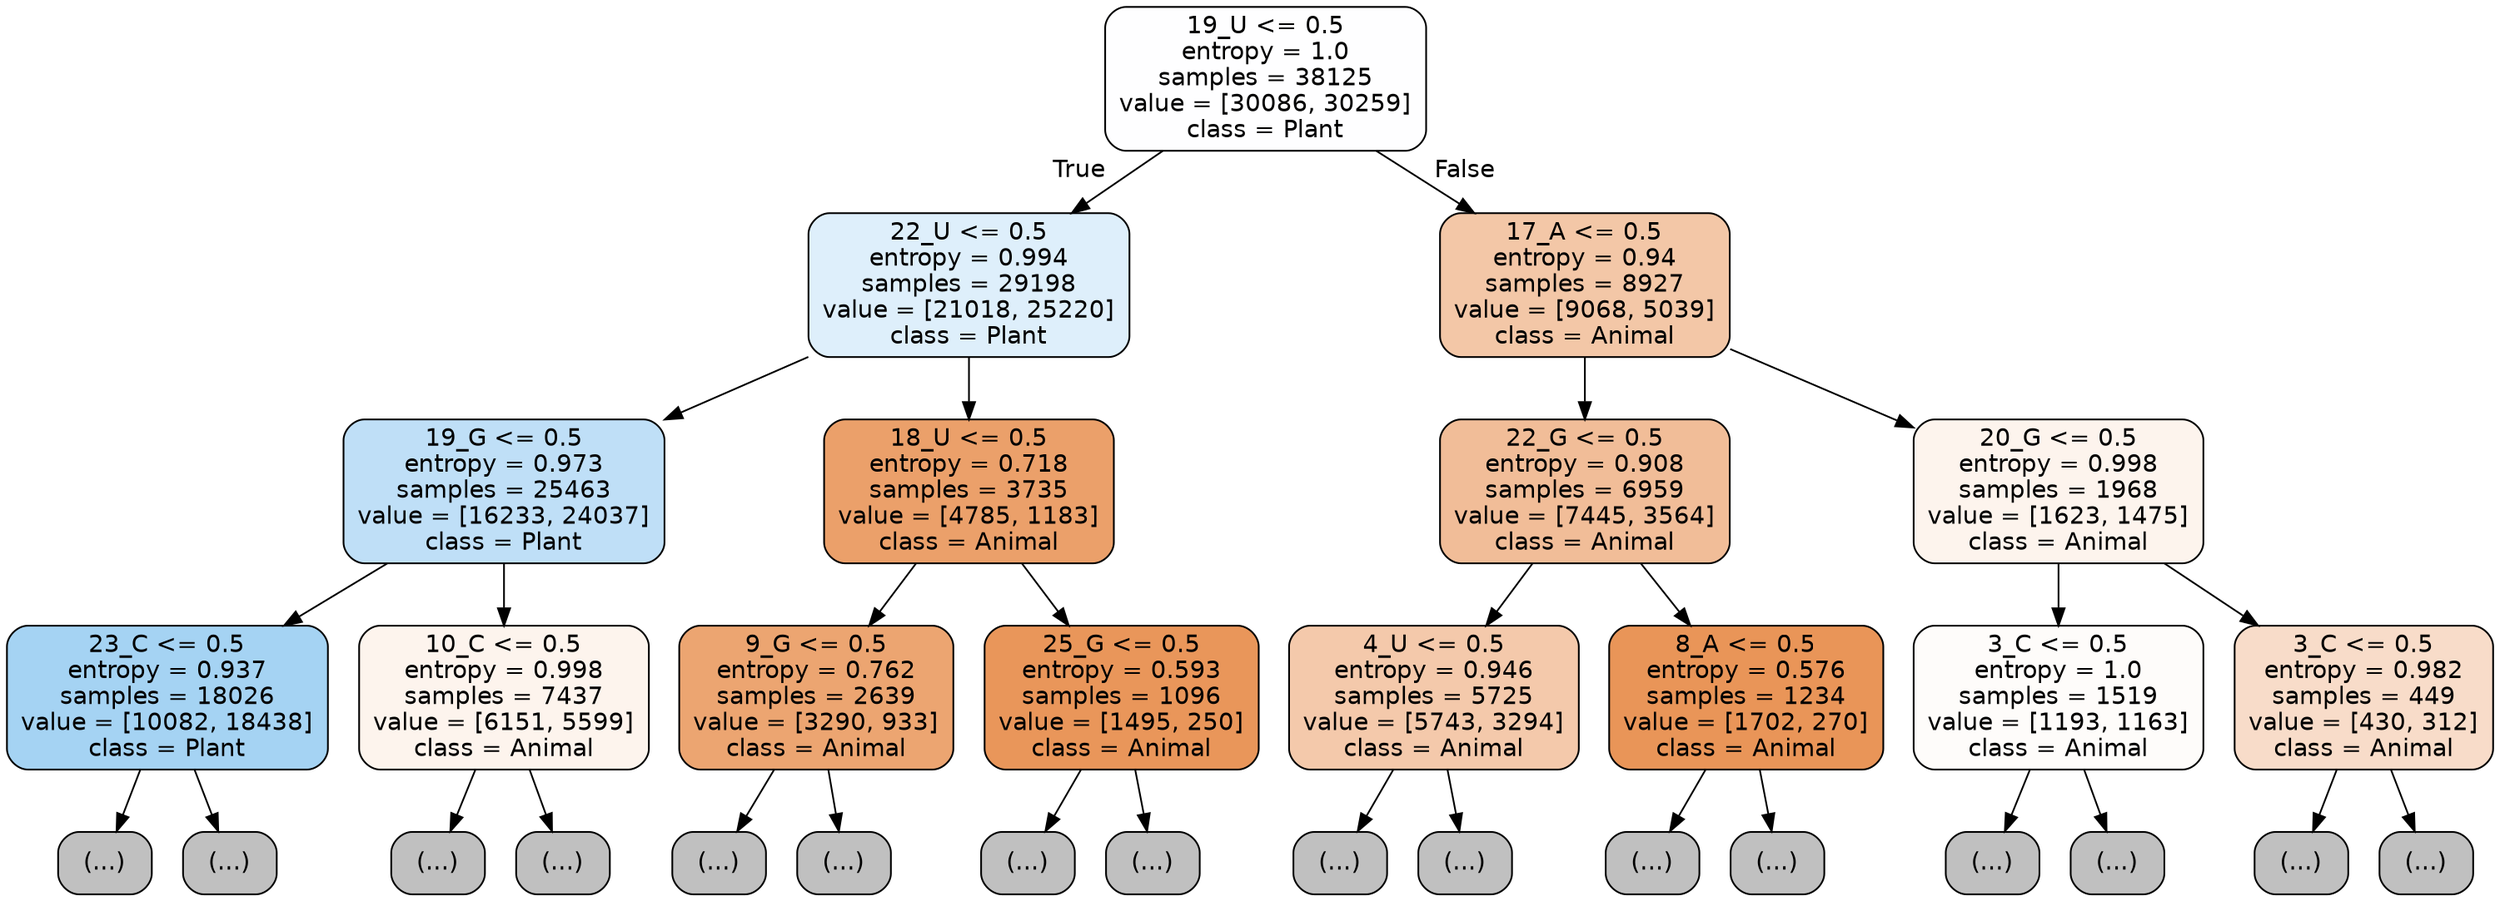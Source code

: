 digraph Tree {
node [shape=box, style="filled, rounded", color="black", fontname="helvetica"] ;
edge [fontname="helvetica"] ;
0 [label="19_U <= 0.5\nentropy = 1.0\nsamples = 38125\nvalue = [30086, 30259]\nclass = Plant", fillcolor="#fefeff"] ;
1 [label="22_U <= 0.5\nentropy = 0.994\nsamples = 29198\nvalue = [21018, 25220]\nclass = Plant", fillcolor="#deeffb"] ;
0 -> 1 [labeldistance=2.5, labelangle=45, headlabel="True"] ;
2 [label="19_G <= 0.5\nentropy = 0.973\nsamples = 25463\nvalue = [16233, 24037]\nclass = Plant", fillcolor="#bfdff7"] ;
1 -> 2 ;
3 [label="23_C <= 0.5\nentropy = 0.937\nsamples = 18026\nvalue = [10082, 18438]\nclass = Plant", fillcolor="#a5d3f3"] ;
2 -> 3 ;
4 [label="(...)", fillcolor="#C0C0C0"] ;
3 -> 4 ;
7087 [label="(...)", fillcolor="#C0C0C0"] ;
3 -> 7087 ;
7322 [label="10_C <= 0.5\nentropy = 0.998\nsamples = 7437\nvalue = [6151, 5599]\nclass = Animal", fillcolor="#fdf4ed"] ;
2 -> 7322 ;
7323 [label="(...)", fillcolor="#C0C0C0"] ;
7322 -> 7323 ;
10350 [label="(...)", fillcolor="#C0C0C0"] ;
7322 -> 10350 ;
11129 [label="18_U <= 0.5\nentropy = 0.718\nsamples = 3735\nvalue = [4785, 1183]\nclass = Animal", fillcolor="#eba06a"] ;
1 -> 11129 ;
11130 [label="9_G <= 0.5\nentropy = 0.762\nsamples = 2639\nvalue = [3290, 933]\nclass = Animal", fillcolor="#eca571"] ;
11129 -> 11130 ;
11131 [label="(...)", fillcolor="#C0C0C0"] ;
11130 -> 11131 ;
11932 [label="(...)", fillcolor="#C0C0C0"] ;
11130 -> 11932 ;
12195 [label="25_G <= 0.5\nentropy = 0.593\nsamples = 1096\nvalue = [1495, 250]\nclass = Animal", fillcolor="#e9965a"] ;
11129 -> 12195 ;
12196 [label="(...)", fillcolor="#C0C0C0"] ;
12195 -> 12196 ;
12579 [label="(...)", fillcolor="#C0C0C0"] ;
12195 -> 12579 ;
12586 [label="17_A <= 0.5\nentropy = 0.94\nsamples = 8927\nvalue = [9068, 5039]\nclass = Animal", fillcolor="#f3c7a7"] ;
0 -> 12586 [labeldistance=2.5, labelangle=-45, headlabel="False"] ;
12587 [label="22_G <= 0.5\nentropy = 0.908\nsamples = 6959\nvalue = [7445, 3564]\nclass = Animal", fillcolor="#f1bd98"] ;
12586 -> 12587 ;
12588 [label="4_U <= 0.5\nentropy = 0.946\nsamples = 5725\nvalue = [5743, 3294]\nclass = Animal", fillcolor="#f4c9ab"] ;
12587 -> 12588 ;
12589 [label="(...)", fillcolor="#C0C0C0"] ;
12588 -> 12589 ;
14906 [label="(...)", fillcolor="#C0C0C0"] ;
12588 -> 14906 ;
15635 [label="8_A <= 0.5\nentropy = 0.576\nsamples = 1234\nvalue = [1702, 270]\nclass = Animal", fillcolor="#e99558"] ;
12587 -> 15635 ;
15636 [label="(...)", fillcolor="#C0C0C0"] ;
15635 -> 15636 ;
15909 [label="(...)", fillcolor="#C0C0C0"] ;
15635 -> 15909 ;
15998 [label="20_G <= 0.5\nentropy = 0.998\nsamples = 1968\nvalue = [1623, 1475]\nclass = Animal", fillcolor="#fdf4ed"] ;
12586 -> 15998 ;
15999 [label="3_C <= 0.5\nentropy = 1.0\nsamples = 1519\nvalue = [1193, 1163]\nclass = Animal", fillcolor="#fefcfa"] ;
15998 -> 15999 ;
16000 [label="(...)", fillcolor="#C0C0C0"] ;
15999 -> 16000 ;
16531 [label="(...)", fillcolor="#C0C0C0"] ;
15999 -> 16531 ;
16666 [label="3_C <= 0.5\nentropy = 0.982\nsamples = 449\nvalue = [430, 312]\nclass = Animal", fillcolor="#f8dcc9"] ;
15998 -> 16666 ;
16667 [label="(...)", fillcolor="#C0C0C0"] ;
16666 -> 16667 ;
16884 [label="(...)", fillcolor="#C0C0C0"] ;
16666 -> 16884 ;
}